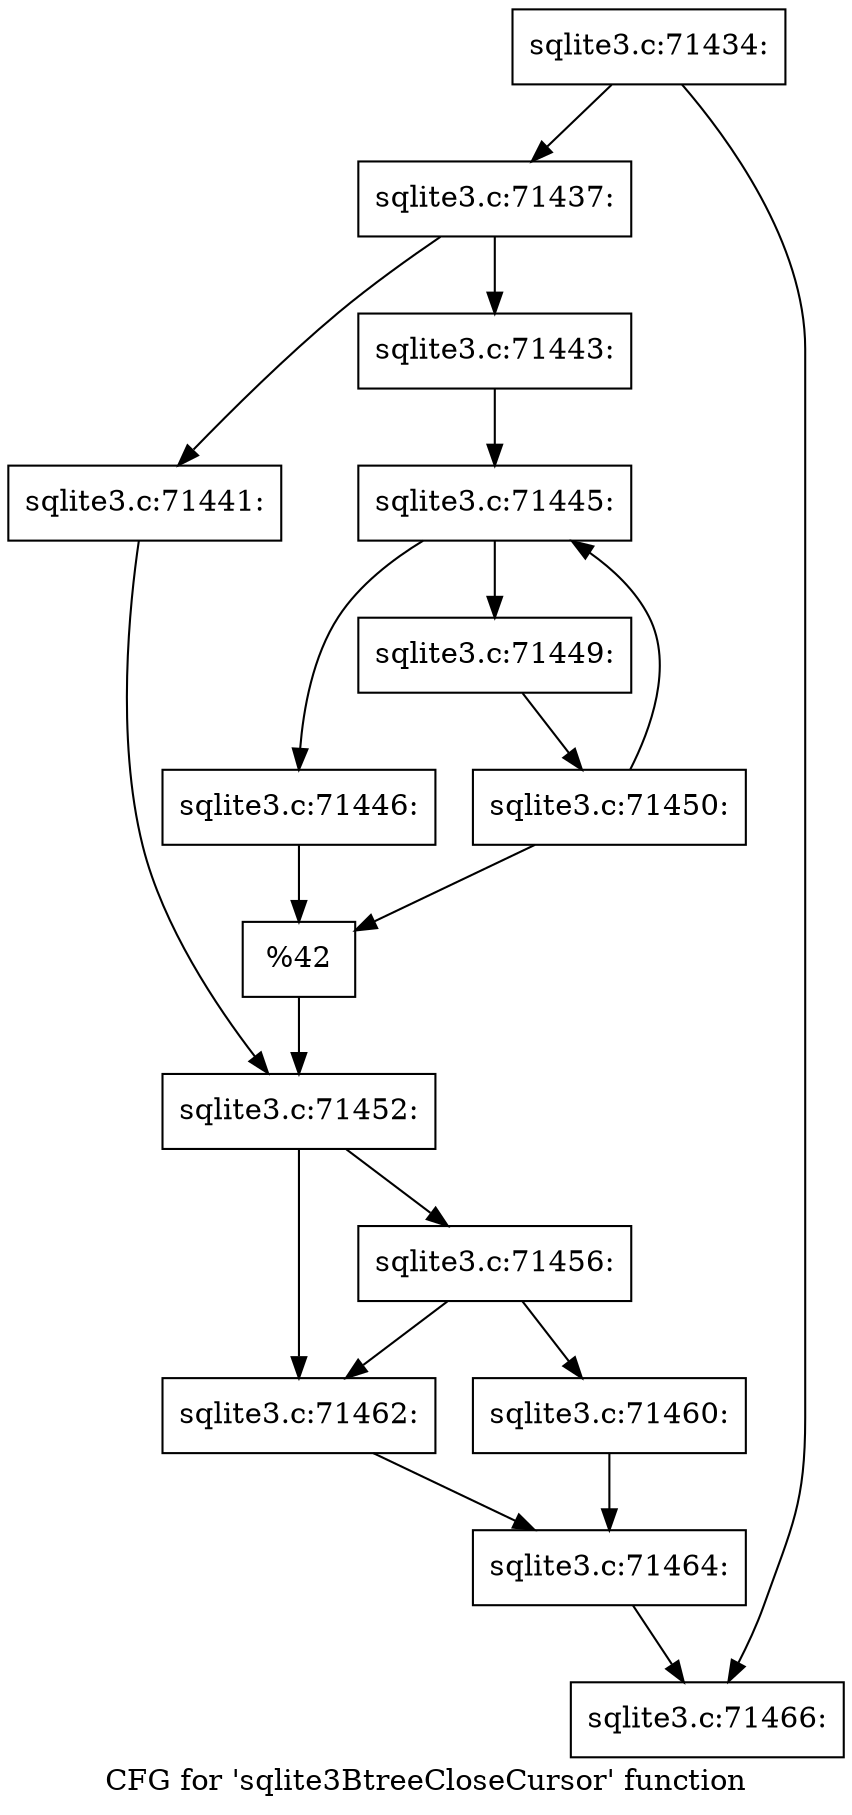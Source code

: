 digraph "CFG for 'sqlite3BtreeCloseCursor' function" {
	label="CFG for 'sqlite3BtreeCloseCursor' function";

	Node0x55c0f7a309c0 [shape=record,label="{sqlite3.c:71434:}"];
	Node0x55c0f7a309c0 -> Node0x55c0f7a32930;
	Node0x55c0f7a309c0 -> Node0x55c0f7a32a60;
	Node0x55c0f7a32930 [shape=record,label="{sqlite3.c:71437:}"];
	Node0x55c0f7a32930 -> Node0x55c0f7a33d70;
	Node0x55c0f7a32930 -> Node0x55c0f7a33e10;
	Node0x55c0f7a33d70 [shape=record,label="{sqlite3.c:71441:}"];
	Node0x55c0f7a33d70 -> Node0x55c0f7a33dc0;
	Node0x55c0f7a33e10 [shape=record,label="{sqlite3.c:71443:}"];
	Node0x55c0f7a33e10 -> Node0x55c0f7a34f40;
	Node0x55c0f7a34f40 [shape=record,label="{sqlite3.c:71445:}"];
	Node0x55c0f7a34f40 -> Node0x55c0f7a35110;
	Node0x55c0f7a34f40 -> Node0x55c0f7a35160;
	Node0x55c0f7a35110 [shape=record,label="{sqlite3.c:71446:}"];
	Node0x55c0f7a35110 -> Node0x55c0f7a34ea0;
	Node0x55c0f7a35160 [shape=record,label="{sqlite3.c:71449:}"];
	Node0x55c0f7a35160 -> Node0x55c0f7a34ef0;
	Node0x55c0f7a34ef0 [shape=record,label="{sqlite3.c:71450:}"];
	Node0x55c0f7a34ef0 -> Node0x55c0f7a34f40;
	Node0x55c0f7a34ef0 -> Node0x55c0f7a34ea0;
	Node0x55c0f7a34ea0 [shape=record,label="{%42}"];
	Node0x55c0f7a34ea0 -> Node0x55c0f7a33dc0;
	Node0x55c0f7a33dc0 [shape=record,label="{sqlite3.c:71452:}"];
	Node0x55c0f7a33dc0 -> Node0x55c0f7a36e40;
	Node0x55c0f7a33dc0 -> Node0x55c0f7a36df0;
	Node0x55c0f7a36e40 [shape=record,label="{sqlite3.c:71456:}"];
	Node0x55c0f7a36e40 -> Node0x55c0f7a36d50;
	Node0x55c0f7a36e40 -> Node0x55c0f7a36df0;
	Node0x55c0f7a36d50 [shape=record,label="{sqlite3.c:71460:}"];
	Node0x55c0f7a36d50 -> Node0x55c0f7a36da0;
	Node0x55c0f7a36df0 [shape=record,label="{sqlite3.c:71462:}"];
	Node0x55c0f7a36df0 -> Node0x55c0f7a36da0;
	Node0x55c0f7a36da0 [shape=record,label="{sqlite3.c:71464:}"];
	Node0x55c0f7a36da0 -> Node0x55c0f7a32a60;
	Node0x55c0f7a32a60 [shape=record,label="{sqlite3.c:71466:}"];
}
